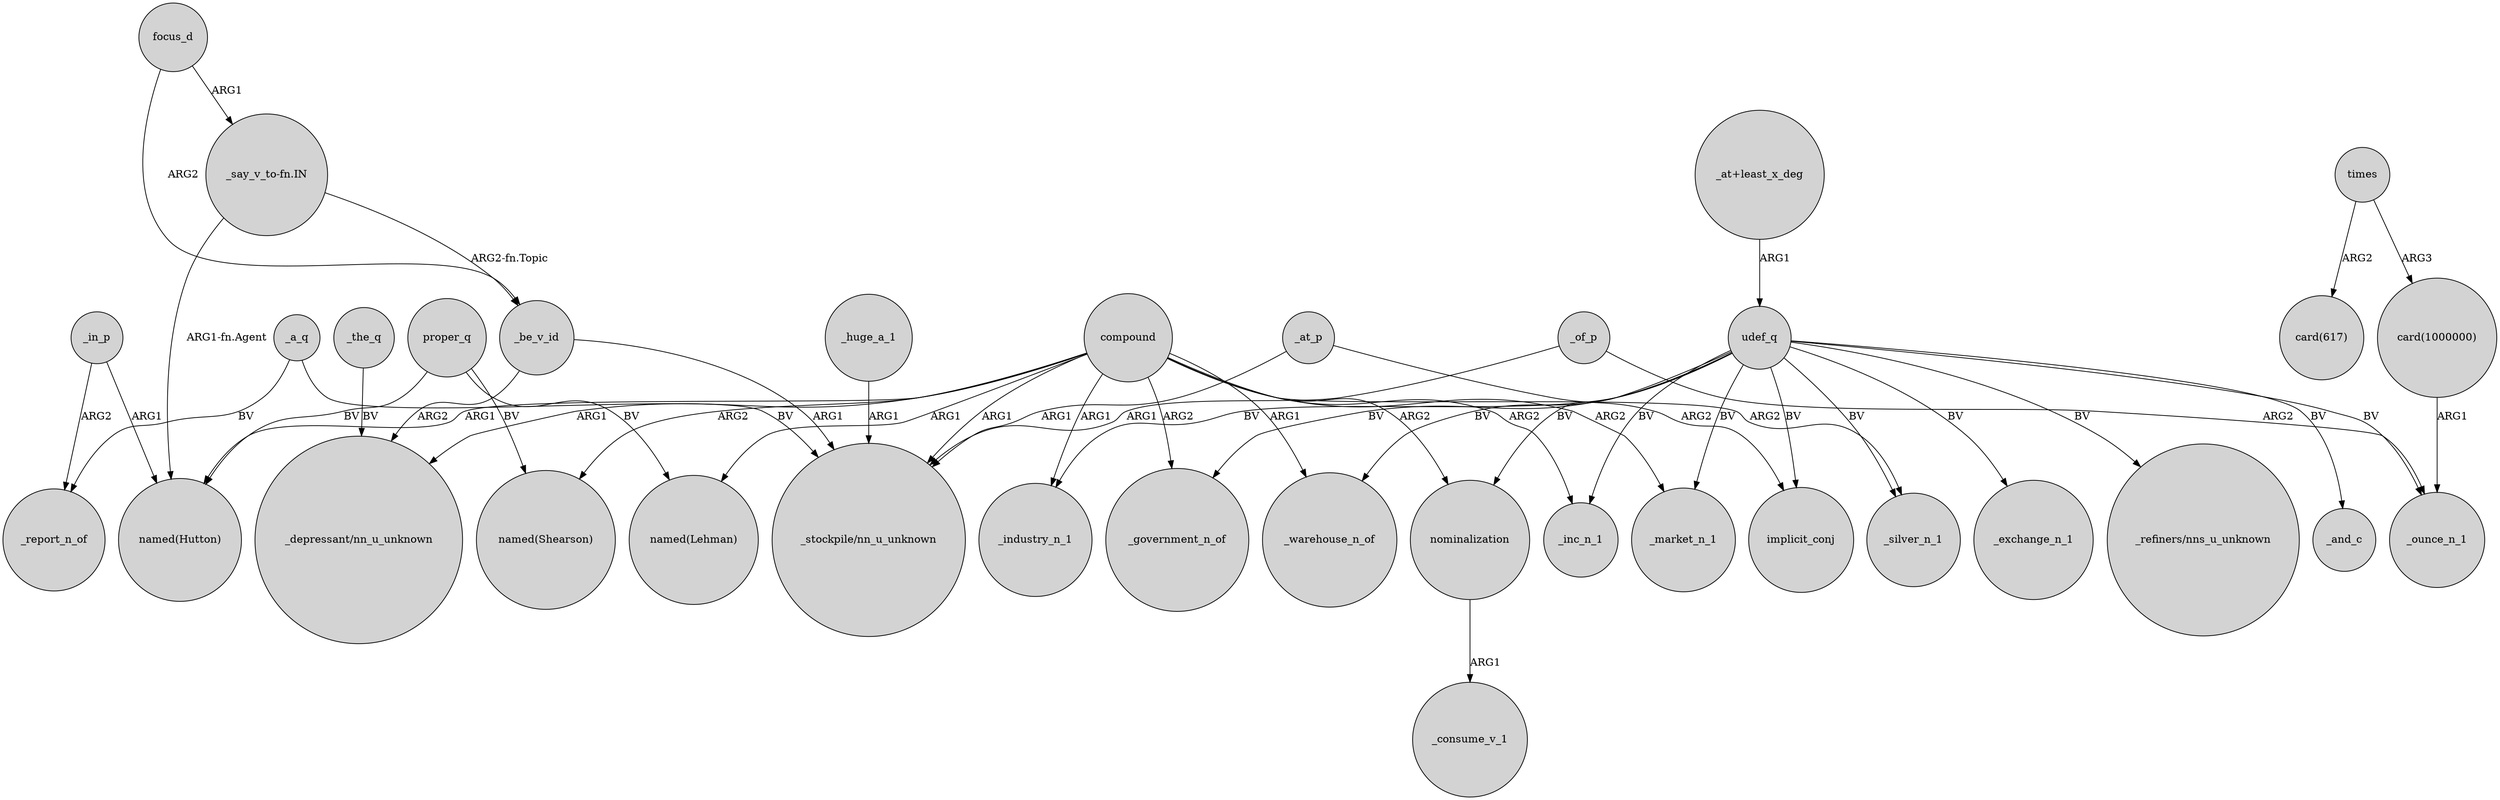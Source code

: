 digraph {
	node [shape=circle style=filled]
	focus_d -> _be_v_id [label=ARG2]
	compound -> _market_n_1 [label=ARG2]
	_a_q -> _report_n_of [label=BV]
	compound -> "_depressant/nn_u_unknown" [label=ARG1]
	times -> "card(617)" [label=ARG2]
	udef_q -> _inc_n_1 [label=BV]
	proper_q -> "named(Shearson)" [label=BV]
	_in_p -> "named(Hutton)" [label=ARG1]
	compound -> _government_n_of [label=ARG2]
	udef_q -> _government_n_of [label=BV]
	_in_p -> _report_n_of [label=ARG2]
	_of_p -> _ounce_n_1 [label=ARG2]
	_at_p -> "_stockpile/nn_u_unknown" [label=ARG1]
	udef_q -> _ounce_n_1 [label=BV]
	compound -> _industry_n_1 [label=ARG1]
	compound -> "_stockpile/nn_u_unknown" [label=ARG1]
	_of_p -> "_stockpile/nn_u_unknown" [label=ARG1]
	compound -> nominalization [label=ARG2]
	_be_v_id -> "_depressant/nn_u_unknown" [label=ARG2]
	udef_q -> _market_n_1 [label=BV]
	udef_q -> implicit_conj [label=BV]
	"_say_v_to-fn.IN" -> _be_v_id [label="ARG2-fn.Topic"]
	proper_q -> "named(Hutton)" [label=BV]
	"_at+least_x_deg" -> udef_q [label=ARG1]
	proper_q -> "named(Lehman)" [label=BV]
	_the_q -> "_depressant/nn_u_unknown" [label=BV]
	_at_p -> implicit_conj [label=ARG2]
	times -> "card(1000000)" [label=ARG3]
	nominalization -> _consume_v_1 [label=ARG1]
	udef_q -> _warehouse_n_of [label=BV]
	udef_q -> nominalization [label=BV]
	_be_v_id -> "_stockpile/nn_u_unknown" [label=ARG1]
	"_say_v_to-fn.IN" -> "named(Hutton)" [label="ARG1-fn.Agent"]
	compound -> _warehouse_n_of [label=ARG1]
	compound -> "named(Shearson)" [label=ARG2]
	_huge_a_1 -> "_stockpile/nn_u_unknown" [label=ARG1]
	_a_q -> "_stockpile/nn_u_unknown" [label=BV]
	udef_q -> _exchange_n_1 [label=BV]
	compound -> _silver_n_1 [label=ARG2]
	udef_q -> "_refiners/nns_u_unknown" [label=BV]
	udef_q -> _and_c [label=BV]
	"card(1000000)" -> _ounce_n_1 [label=ARG1]
	compound -> "named(Lehman)" [label=ARG1]
	compound -> _inc_n_1 [label=ARG2]
	compound -> "named(Hutton)" [label=ARG1]
	udef_q -> _industry_n_1 [label=BV]
	udef_q -> _silver_n_1 [label=BV]
	focus_d -> "_say_v_to-fn.IN" [label=ARG1]
}
